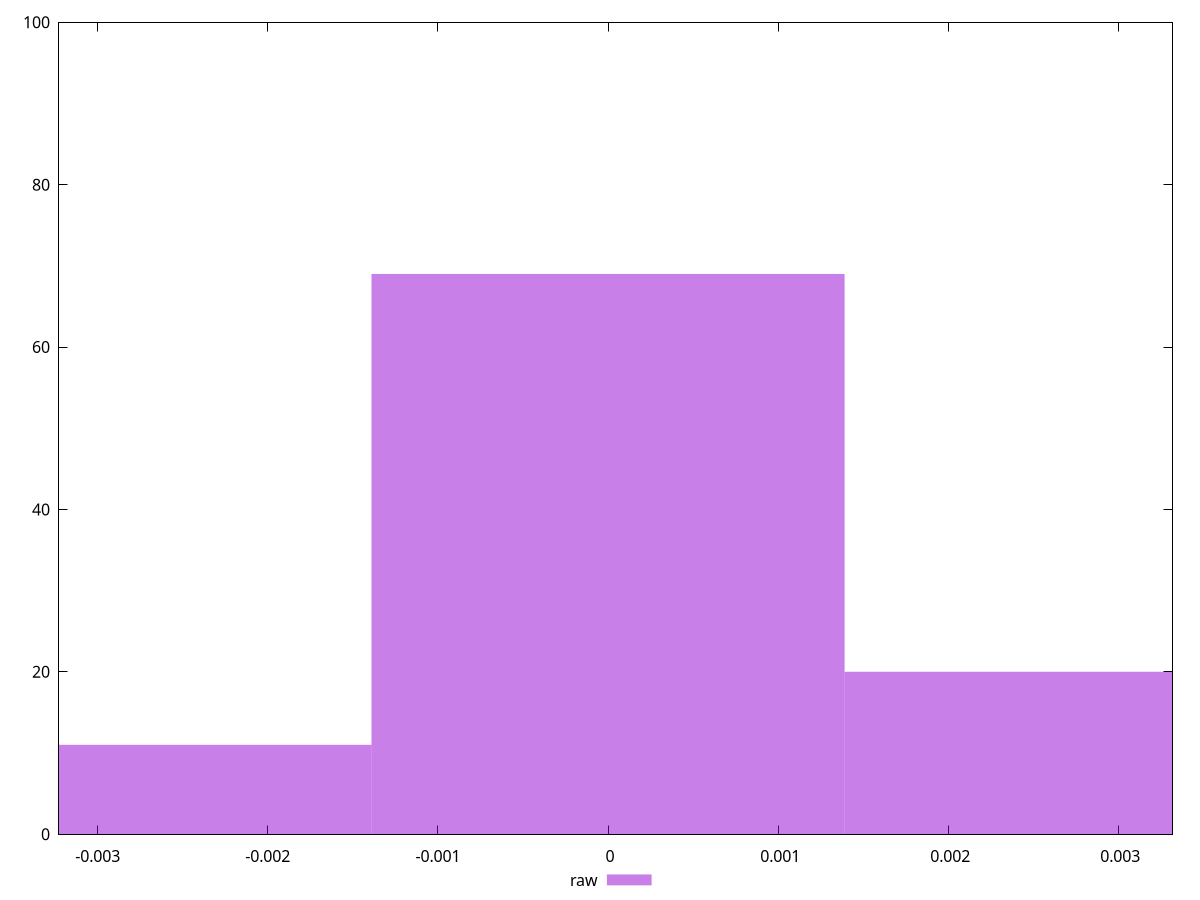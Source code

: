 reset

$raw <<EOF
0.00278131036596186 20
0 69
-0.00278131036596186 11
EOF

set key outside below
set boxwidth 0.00278131036596186
set xrange [-0.00322768740515231:0.003318380308963828]
set yrange [0:100]
set trange [0:100]
set style fill transparent solid 0.5 noborder
set terminal svg size 640, 490 enhanced background rgb 'white'
set output "report_00015_2021-02-09T16-11-33.973Z/meta/pScore-difference/samples/pages+cached+noadtech/raw/histogram.svg"

plot $raw title "raw" with boxes

reset
